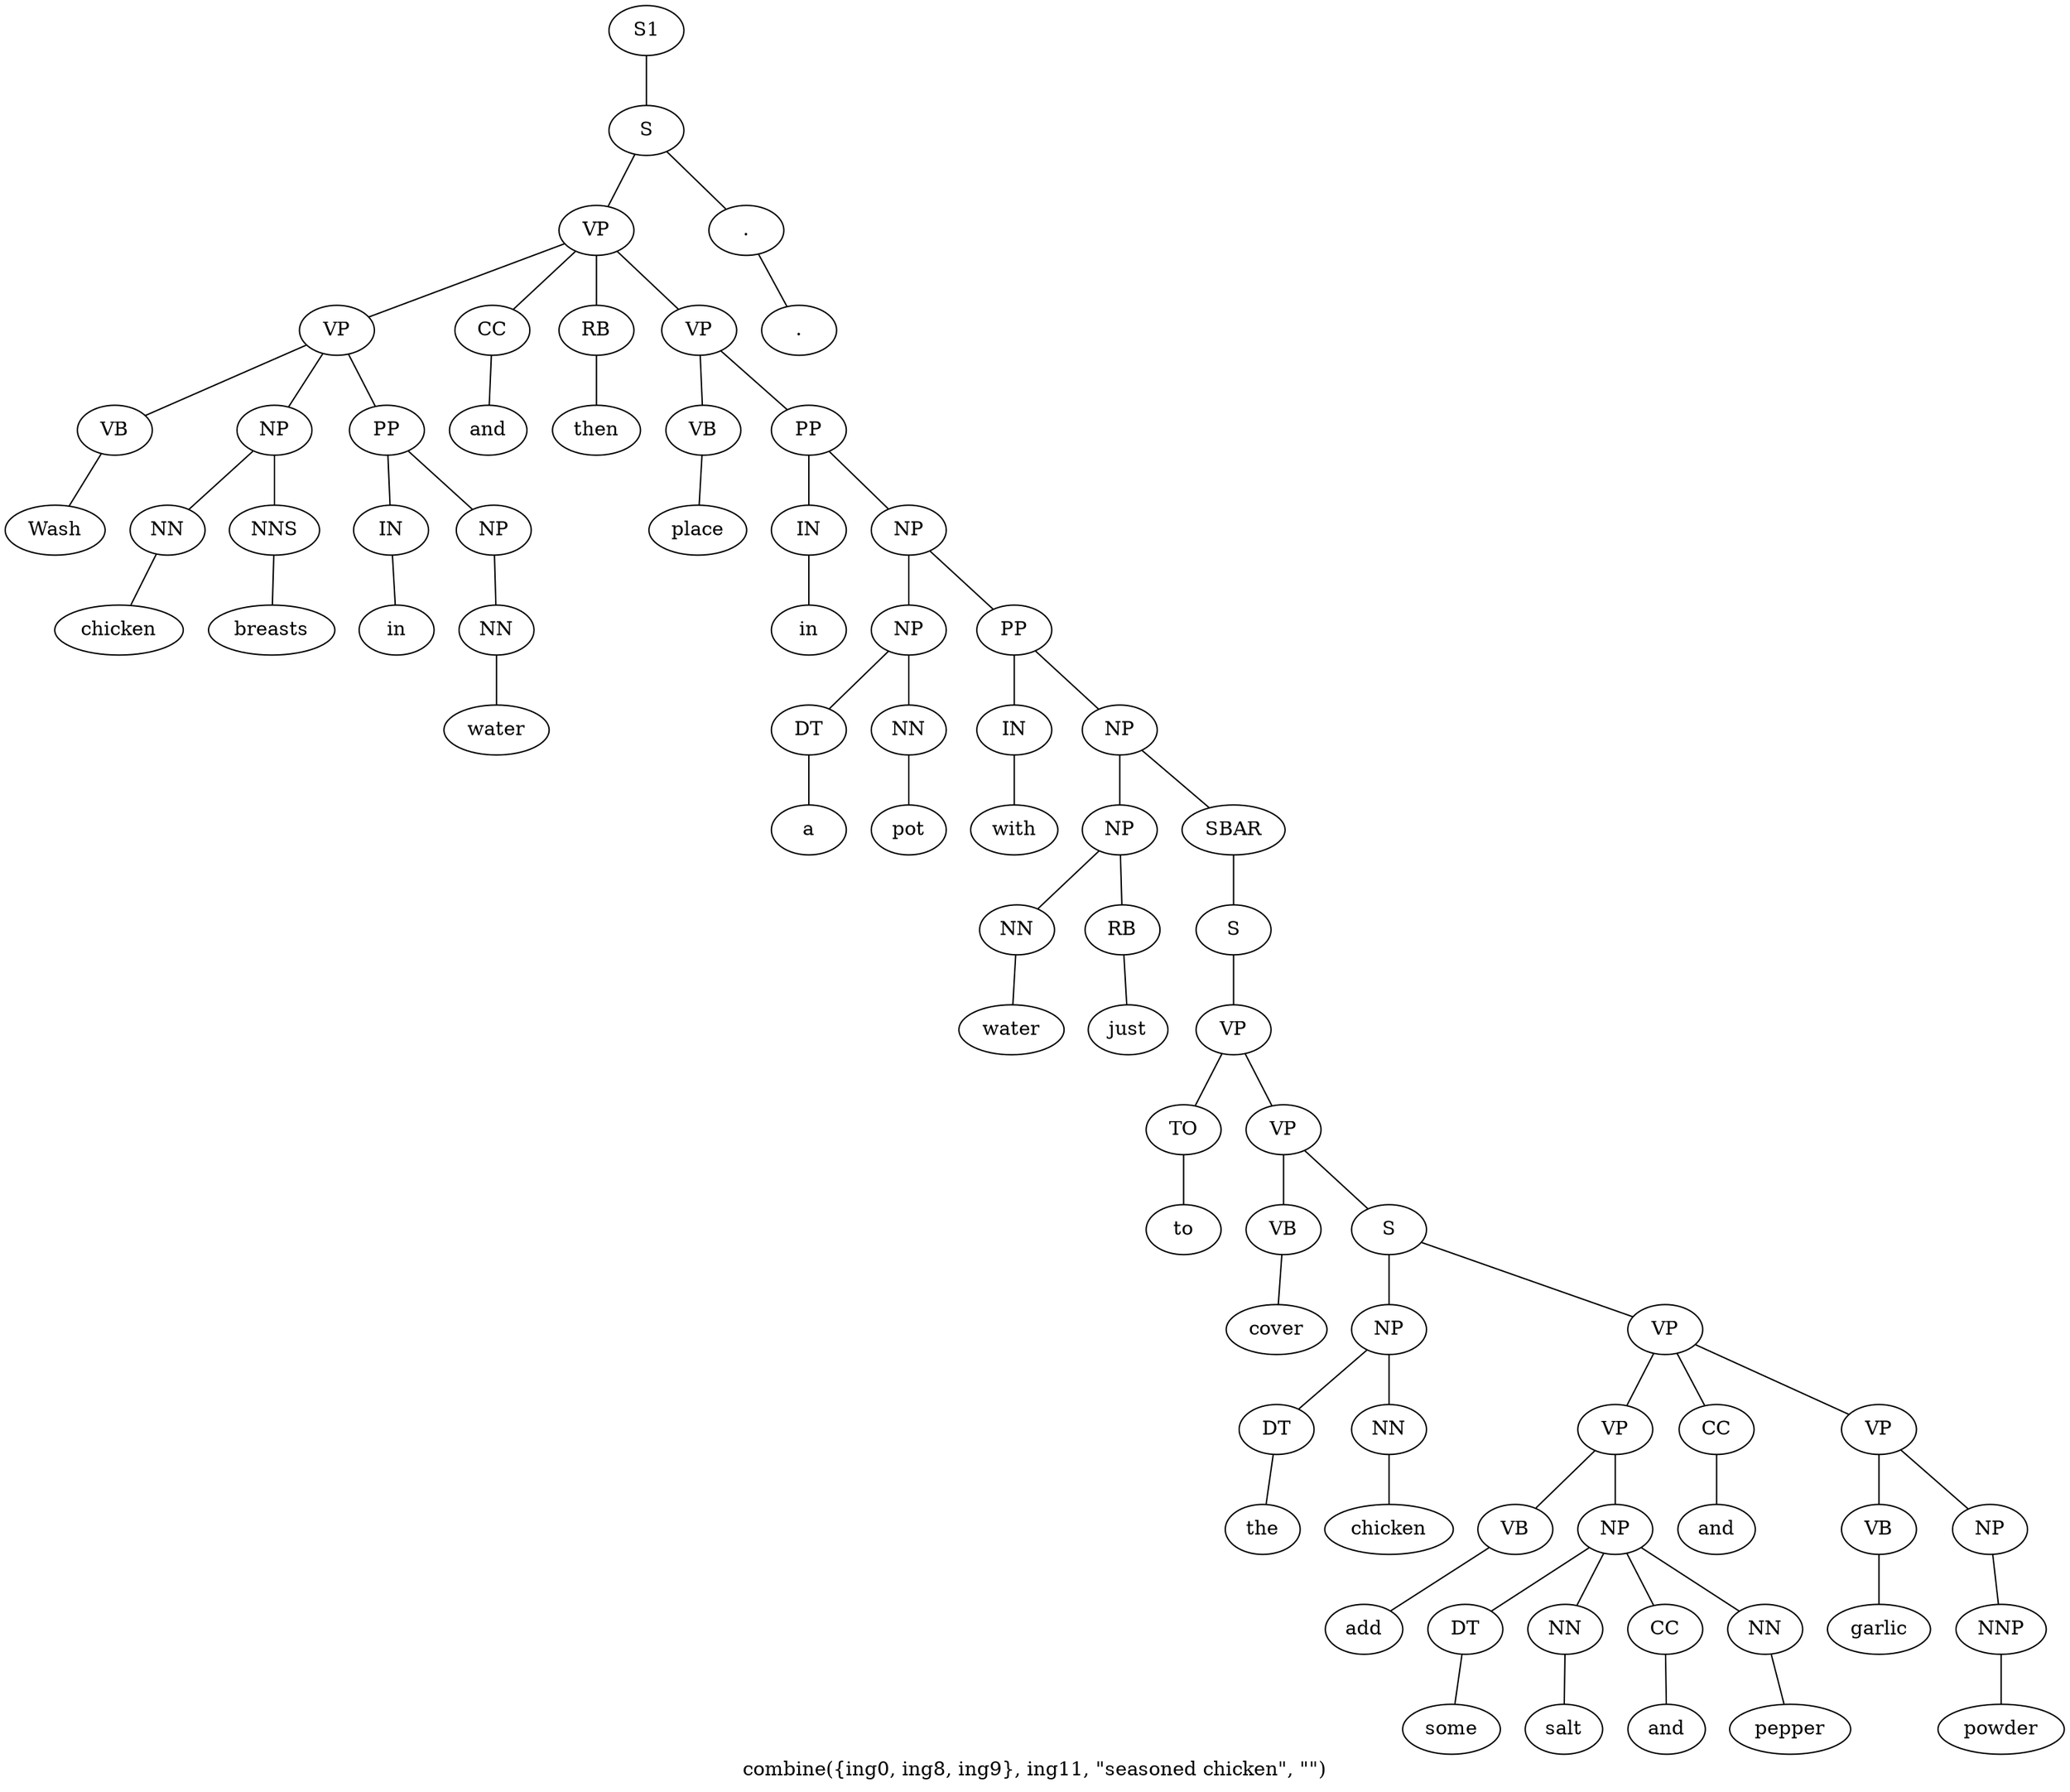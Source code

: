 graph SyntaxGraph {
	label = "combine({ing0, ing8, ing9}, ing11, \"seasoned chicken\", \"\")";
	Node0 [label="S1"];
	Node1 [label="S"];
	Node2 [label="VP"];
	Node3 [label="VP"];
	Node4 [label="VB"];
	Node5 [label="Wash"];
	Node6 [label="NP"];
	Node7 [label="NN"];
	Node8 [label="chicken"];
	Node9 [label="NNS"];
	Node10 [label="breasts"];
	Node11 [label="PP"];
	Node12 [label="IN"];
	Node13 [label="in"];
	Node14 [label="NP"];
	Node15 [label="NN"];
	Node16 [label="water"];
	Node17 [label="CC"];
	Node18 [label="and"];
	Node19 [label="RB"];
	Node20 [label="then"];
	Node21 [label="VP"];
	Node22 [label="VB"];
	Node23 [label="place"];
	Node24 [label="PP"];
	Node25 [label="IN"];
	Node26 [label="in"];
	Node27 [label="NP"];
	Node28 [label="NP"];
	Node29 [label="DT"];
	Node30 [label="a"];
	Node31 [label="NN"];
	Node32 [label="pot"];
	Node33 [label="PP"];
	Node34 [label="IN"];
	Node35 [label="with"];
	Node36 [label="NP"];
	Node37 [label="NP"];
	Node38 [label="NN"];
	Node39 [label="water"];
	Node40 [label="RB"];
	Node41 [label="just"];
	Node42 [label="SBAR"];
	Node43 [label="S"];
	Node44 [label="VP"];
	Node45 [label="TO"];
	Node46 [label="to"];
	Node47 [label="VP"];
	Node48 [label="VB"];
	Node49 [label="cover"];
	Node50 [label="S"];
	Node51 [label="NP"];
	Node52 [label="DT"];
	Node53 [label="the"];
	Node54 [label="NN"];
	Node55 [label="chicken"];
	Node56 [label="VP"];
	Node57 [label="VP"];
	Node58 [label="VB"];
	Node59 [label="add"];
	Node60 [label="NP"];
	Node61 [label="DT"];
	Node62 [label="some"];
	Node63 [label="NN"];
	Node64 [label="salt"];
	Node65 [label="CC"];
	Node66 [label="and"];
	Node67 [label="NN"];
	Node68 [label="pepper"];
	Node69 [label="CC"];
	Node70 [label="and"];
	Node71 [label="VP"];
	Node72 [label="VB"];
	Node73 [label="garlic"];
	Node74 [label="NP"];
	Node75 [label="NNP"];
	Node76 [label="powder"];
	Node77 [label="."];
	Node78 [label="."];

	Node0 -- Node1;
	Node1 -- Node2;
	Node1 -- Node77;
	Node2 -- Node3;
	Node2 -- Node17;
	Node2 -- Node19;
	Node2 -- Node21;
	Node3 -- Node4;
	Node3 -- Node6;
	Node3 -- Node11;
	Node4 -- Node5;
	Node6 -- Node7;
	Node6 -- Node9;
	Node7 -- Node8;
	Node9 -- Node10;
	Node11 -- Node12;
	Node11 -- Node14;
	Node12 -- Node13;
	Node14 -- Node15;
	Node15 -- Node16;
	Node17 -- Node18;
	Node19 -- Node20;
	Node21 -- Node22;
	Node21 -- Node24;
	Node22 -- Node23;
	Node24 -- Node25;
	Node24 -- Node27;
	Node25 -- Node26;
	Node27 -- Node28;
	Node27 -- Node33;
	Node28 -- Node29;
	Node28 -- Node31;
	Node29 -- Node30;
	Node31 -- Node32;
	Node33 -- Node34;
	Node33 -- Node36;
	Node34 -- Node35;
	Node36 -- Node37;
	Node36 -- Node42;
	Node37 -- Node38;
	Node37 -- Node40;
	Node38 -- Node39;
	Node40 -- Node41;
	Node42 -- Node43;
	Node43 -- Node44;
	Node44 -- Node45;
	Node44 -- Node47;
	Node45 -- Node46;
	Node47 -- Node48;
	Node47 -- Node50;
	Node48 -- Node49;
	Node50 -- Node51;
	Node50 -- Node56;
	Node51 -- Node52;
	Node51 -- Node54;
	Node52 -- Node53;
	Node54 -- Node55;
	Node56 -- Node57;
	Node56 -- Node69;
	Node56 -- Node71;
	Node57 -- Node58;
	Node57 -- Node60;
	Node58 -- Node59;
	Node60 -- Node61;
	Node60 -- Node63;
	Node60 -- Node65;
	Node60 -- Node67;
	Node61 -- Node62;
	Node63 -- Node64;
	Node65 -- Node66;
	Node67 -- Node68;
	Node69 -- Node70;
	Node71 -- Node72;
	Node71 -- Node74;
	Node72 -- Node73;
	Node74 -- Node75;
	Node75 -- Node76;
	Node77 -- Node78;
}